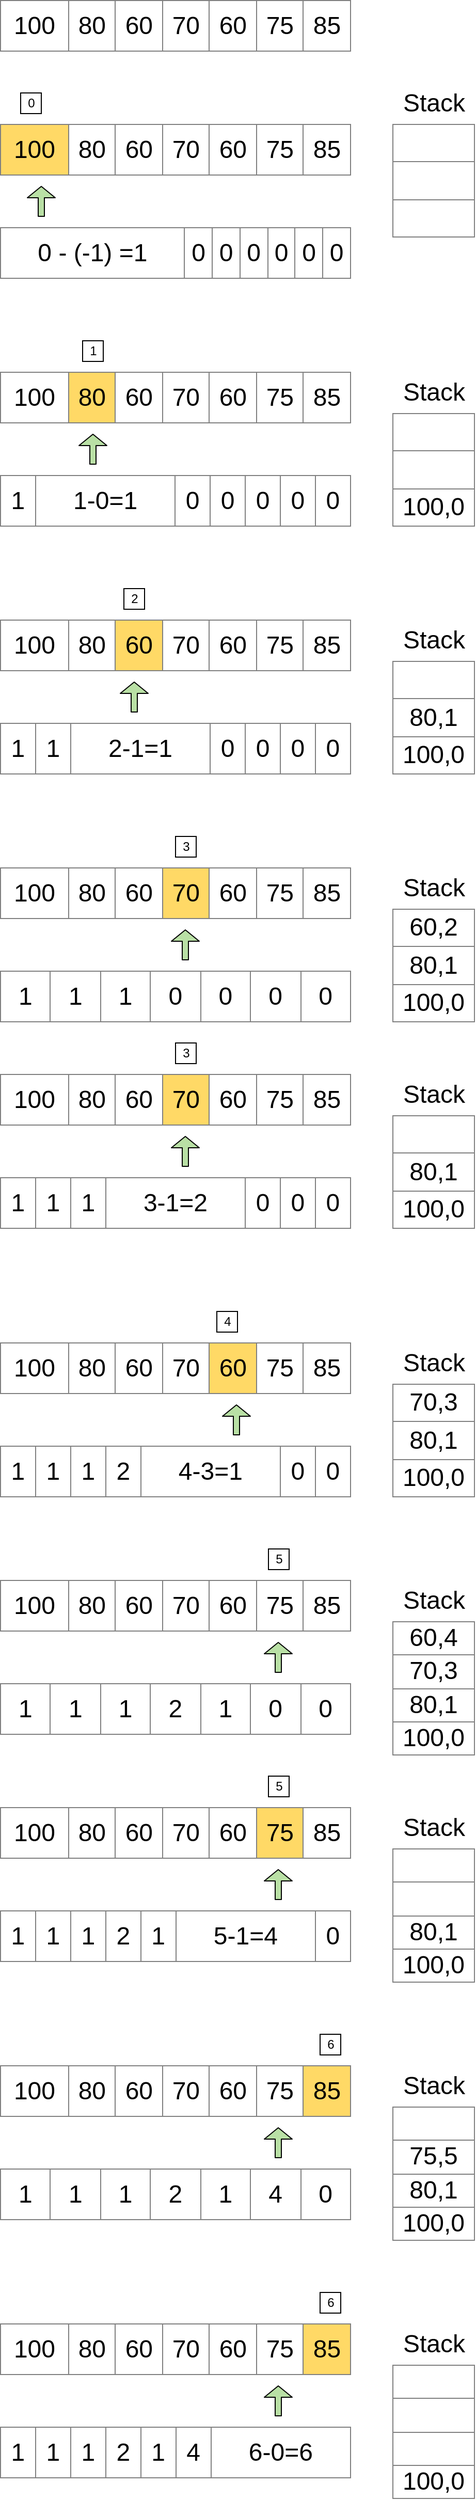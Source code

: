 <mxfile version="12.6.5" type="device"><diagram id="UGh-TFpthN-Amuy4NreV" name="Page-1"><mxGraphModel dx="1144" dy="2972" grid="1" gridSize="10" guides="1" tooltips="1" connect="1" arrows="1" fold="1" page="1" pageScale="1" pageWidth="500" pageHeight="1200" math="0" shadow="0"><root><mxCell id="0"/><mxCell id="1" parent="0"/><mxCell id="YiO8cJ9H22tDEIKThQq7-1" value="&lt;table border=&quot;1&quot; width=&quot;100%&quot; style=&quot;width: 100% ; height: 100% ; border-collapse: collapse ; font-size: 24px&quot;&gt;&lt;tbody style=&quot;font-size: 24px&quot;&gt;&lt;tr style=&quot;font-size: 24px&quot;&gt;&lt;td style=&quot;font-size: 24px&quot;&gt;100&lt;/td&gt;&lt;td style=&quot;font-size: 24px&quot;&gt;80&lt;/td&gt;&lt;td style=&quot;font-size: 24px&quot;&gt;60&lt;/td&gt;&lt;td style=&quot;font-size: 24px&quot;&gt;70&lt;/td&gt;&lt;td&gt;60&lt;/td&gt;&lt;td&gt;75&lt;/td&gt;&lt;td&gt;85&lt;/td&gt;&lt;/tr&gt;&lt;/tbody&gt;&lt;/table&gt;" style="text;html=1;strokeColor=none;fillColor=none;overflow=fill;align=center;fontSize=24;" parent="1" vertex="1"><mxGeometry x="20" y="-1170" width="340" height="50" as="geometry"/></mxCell><mxCell id="YiO8cJ9H22tDEIKThQq7-4" value="" style="shape=flexArrow;endArrow=classic;html=1;fontSize=24;width=6;endSize=3.33;fillColor=#B9E0A5;" parent="1" edge="1"><mxGeometry width="50" height="50" relative="1" as="geometry"><mxPoint x="60" y="-960" as="sourcePoint"/><mxPoint x="60" y="-990" as="targetPoint"/></mxGeometry></mxCell><mxCell id="nYMQ3XWRXorJN-snCCBr-1" value="&lt;table border=&quot;1&quot; width=&quot;100%&quot; style=&quot;width: 100% ; height: 100% ; border-collapse: collapse ; font-size: 24px&quot;&gt;&lt;tbody style=&quot;font-size: 24px&quot;&gt;&lt;tr style=&quot;font-size: 24px&quot;&gt;&lt;td style=&quot;font-size: 24px&quot;&gt;&lt;br&gt;&lt;/td&gt;&lt;/tr&gt;&lt;tr&gt;&lt;td&gt;&lt;br&gt;&lt;/td&gt;&lt;/tr&gt;&lt;tr&gt;&lt;td&gt;&lt;br&gt;&lt;/td&gt;&lt;/tr&gt;&lt;/tbody&gt;&lt;/table&gt;" style="text;html=1;strokeColor=none;fillColor=none;overflow=fill;align=center;fontSize=24;" parent="1" vertex="1"><mxGeometry x="400" y="-1050" width="80" height="110" as="geometry"/></mxCell><mxCell id="nYMQ3XWRXorJN-snCCBr-7" value="&lt;font style=&quot;font-size: 24px&quot;&gt;Stack&lt;/font&gt;" style="text;html=1;align=center;verticalAlign=middle;resizable=0;points=[];autosize=1;" parent="1" vertex="1"><mxGeometry x="400" y="-1080" width="80" height="20" as="geometry"/></mxCell><mxCell id="pFnhVYAKhxmjWtdQiogF-1" value="&lt;table border=&quot;1&quot; width=&quot;100%&quot; style=&quot;width: 100% ; height: 100% ; border-collapse: collapse ; font-size: 24px&quot;&gt;&lt;tbody style=&quot;font-size: 24px&quot;&gt;&lt;tr style=&quot;font-size: 24px&quot;&gt;&lt;td style=&quot;font-size: 24px ; background-color: rgb(255 , 217 , 102)&quot;&gt;100&lt;/td&gt;&lt;td style=&quot;font-size: 24px&quot;&gt;80&lt;/td&gt;&lt;td style=&quot;font-size: 24px&quot;&gt;60&lt;/td&gt;&lt;td style=&quot;font-size: 24px&quot;&gt;70&lt;/td&gt;&lt;td&gt;60&lt;/td&gt;&lt;td&gt;75&lt;/td&gt;&lt;td&gt;85&lt;/td&gt;&lt;/tr&gt;&lt;/tbody&gt;&lt;/table&gt;" style="text;html=1;strokeColor=none;fillColor=none;overflow=fill;align=center;fontSize=24;" vertex="1" parent="1"><mxGeometry x="20" y="-1050" width="340" height="50" as="geometry"/></mxCell><mxCell id="pFnhVYAKhxmjWtdQiogF-2" value="" style="shape=flexArrow;endArrow=classic;html=1;fontSize=24;width=6;endSize=3.33;fillColor=#B9E0A5;" edge="1" parent="1"><mxGeometry width="50" height="50" relative="1" as="geometry"><mxPoint x="110" y="-720" as="sourcePoint"/><mxPoint x="110" y="-750" as="targetPoint"/></mxGeometry></mxCell><mxCell id="pFnhVYAKhxmjWtdQiogF-3" value="&lt;table border=&quot;1&quot; width=&quot;100%&quot; style=&quot;width: 100% ; height: 100% ; border-collapse: collapse ; font-size: 24px&quot;&gt;&lt;tbody style=&quot;font-size: 24px&quot;&gt;&lt;tr style=&quot;font-size: 24px&quot;&gt;&lt;td style=&quot;font-size: 24px&quot;&gt;&lt;br&gt;&lt;/td&gt;&lt;/tr&gt;&lt;tr&gt;&lt;td&gt;&lt;br&gt;&lt;/td&gt;&lt;/tr&gt;&lt;tr&gt;&lt;td&gt;100,0&lt;/td&gt;&lt;/tr&gt;&lt;/tbody&gt;&lt;/table&gt;" style="text;html=1;strokeColor=none;fillColor=none;overflow=fill;align=center;fontSize=24;" vertex="1" parent="1"><mxGeometry x="400" y="-770" width="80" height="110" as="geometry"/></mxCell><mxCell id="pFnhVYAKhxmjWtdQiogF-4" value="&lt;font style=&quot;font-size: 24px&quot;&gt;Stack&lt;/font&gt;" style="text;html=1;align=center;verticalAlign=middle;resizable=0;points=[];autosize=1;" vertex="1" parent="1"><mxGeometry x="400" y="-800" width="80" height="20" as="geometry"/></mxCell><mxCell id="pFnhVYAKhxmjWtdQiogF-5" value="&lt;table border=&quot;1&quot; width=&quot;100%&quot; style=&quot;width: 100% ; height: 100% ; border-collapse: collapse ; font-size: 24px&quot;&gt;&lt;tbody style=&quot;font-size: 24px&quot;&gt;&lt;tr style=&quot;font-size: 24px&quot;&gt;&lt;td style=&quot;font-size: 24px&quot;&gt;100&lt;/td&gt;&lt;td style=&quot;font-size: 24px ; background-color: rgb(255 , 217 , 102)&quot;&gt;80&lt;/td&gt;&lt;td style=&quot;font-size: 24px&quot;&gt;60&lt;/td&gt;&lt;td style=&quot;font-size: 24px&quot;&gt;70&lt;/td&gt;&lt;td&gt;60&lt;/td&gt;&lt;td&gt;75&lt;/td&gt;&lt;td&gt;85&lt;/td&gt;&lt;/tr&gt;&lt;/tbody&gt;&lt;/table&gt;" style="text;html=1;strokeColor=none;fillColor=none;overflow=fill;align=center;fontSize=24;" vertex="1" parent="1"><mxGeometry x="20" y="-810" width="340" height="50" as="geometry"/></mxCell><mxCell id="pFnhVYAKhxmjWtdQiogF-6" value="&lt;table border=&quot;1&quot; width=&quot;100%&quot; style=&quot;width: 100% ; height: 100% ; border-collapse: collapse ; font-size: 24px&quot;&gt;&lt;tbody style=&quot;font-size: 24px&quot;&gt;&lt;tr style=&quot;font-size: 24px&quot;&gt;&lt;td style=&quot;font-size: 24px&quot;&gt;1&lt;/td&gt;&lt;td style=&quot;font-size: 24px&quot;&gt;1-0=1&lt;/td&gt;&lt;td style=&quot;font-size: 24px&quot;&gt;0&lt;/td&gt;&lt;td style=&quot;font-size: 24px&quot;&gt;0&lt;/td&gt;&lt;td&gt;0&lt;/td&gt;&lt;td&gt;0&lt;/td&gt;&lt;td&gt;0&lt;/td&gt;&lt;/tr&gt;&lt;/tbody&gt;&lt;/table&gt;" style="text;html=1;strokeColor=none;fillColor=none;overflow=fill;align=center;fontSize=24;" vertex="1" parent="1"><mxGeometry x="20" y="-710" width="340" height="50" as="geometry"/></mxCell><mxCell id="pFnhVYAKhxmjWtdQiogF-22" value="0" style="text;html=1;align=center;verticalAlign=middle;resizable=0;points=[];autosize=1;strokeColor=#000000;" vertex="1" parent="1"><mxGeometry x="40" y="-1080" width="20" height="20" as="geometry"/></mxCell><mxCell id="pFnhVYAKhxmjWtdQiogF-23" value="1" style="text;html=1;align=center;verticalAlign=middle;resizable=0;points=[];autosize=1;strokeColor=#000000;" vertex="1" parent="1"><mxGeometry x="100" y="-840" width="20" height="20" as="geometry"/></mxCell><mxCell id="pFnhVYAKhxmjWtdQiogF-24" value="&lt;table border=&quot;1&quot; width=&quot;100%&quot; style=&quot;width: 100% ; height: 100% ; border-collapse: collapse ; font-size: 24px&quot;&gt;&lt;tbody style=&quot;font-size: 24px&quot;&gt;&lt;tr style=&quot;font-size: 24px&quot;&gt;&lt;td style=&quot;font-size: 24px&quot;&gt;0 - (-1) =1&lt;/td&gt;&lt;td style=&quot;font-size: 24px&quot;&gt;0&lt;/td&gt;&lt;td style=&quot;font-size: 24px&quot;&gt;0&lt;/td&gt;&lt;td style=&quot;font-size: 24px&quot;&gt;0&lt;/td&gt;&lt;td&gt;0&lt;/td&gt;&lt;td&gt;0&lt;/td&gt;&lt;td&gt;0&lt;/td&gt;&lt;/tr&gt;&lt;/tbody&gt;&lt;/table&gt;" style="text;html=1;strokeColor=none;fillColor=none;overflow=fill;align=center;fontSize=24;" vertex="1" parent="1"><mxGeometry x="20" y="-950" width="340" height="50" as="geometry"/></mxCell><mxCell id="pFnhVYAKhxmjWtdQiogF-25" value="" style="shape=flexArrow;endArrow=classic;html=1;fontSize=24;width=6;endSize=3.33;fillColor=#B9E0A5;" edge="1" parent="1"><mxGeometry width="50" height="50" relative="1" as="geometry"><mxPoint x="150" y="-480" as="sourcePoint"/><mxPoint x="150" y="-510" as="targetPoint"/></mxGeometry></mxCell><mxCell id="pFnhVYAKhxmjWtdQiogF-26" value="&lt;table border=&quot;1&quot; width=&quot;100%&quot; style=&quot;width: 100% ; height: 100% ; border-collapse: collapse ; font-size: 24px&quot;&gt;&lt;tbody style=&quot;font-size: 24px&quot;&gt;&lt;tr style=&quot;font-size: 24px&quot;&gt;&lt;td style=&quot;font-size: 24px&quot;&gt;&lt;br&gt;&lt;/td&gt;&lt;/tr&gt;&lt;tr&gt;&lt;td&gt;80,1&lt;/td&gt;&lt;/tr&gt;&lt;tr&gt;&lt;td&gt;100,0&lt;/td&gt;&lt;/tr&gt;&lt;/tbody&gt;&lt;/table&gt;" style="text;html=1;strokeColor=none;fillColor=none;overflow=fill;align=center;fontSize=24;" vertex="1" parent="1"><mxGeometry x="400" y="-530" width="80" height="110" as="geometry"/></mxCell><mxCell id="pFnhVYAKhxmjWtdQiogF-27" value="&lt;font style=&quot;font-size: 24px&quot;&gt;Stack&lt;/font&gt;" style="text;html=1;align=center;verticalAlign=middle;resizable=0;points=[];autosize=1;" vertex="1" parent="1"><mxGeometry x="400" y="-560" width="80" height="20" as="geometry"/></mxCell><mxCell id="pFnhVYAKhxmjWtdQiogF-28" value="&lt;table border=&quot;1&quot; width=&quot;100%&quot; style=&quot;width: 100% ; height: 100% ; border-collapse: collapse ; font-size: 24px&quot;&gt;&lt;tbody style=&quot;font-size: 24px&quot;&gt;&lt;tr style=&quot;font-size: 24px&quot;&gt;&lt;td style=&quot;font-size: 24px&quot;&gt;100&lt;/td&gt;&lt;td style=&quot;font-size: 24px&quot;&gt;80&lt;/td&gt;&lt;td style=&quot;font-size: 24px ; background-color: rgb(255 , 217 , 102)&quot;&gt;60&lt;/td&gt;&lt;td style=&quot;font-size: 24px&quot;&gt;70&lt;/td&gt;&lt;td&gt;60&lt;/td&gt;&lt;td&gt;75&lt;/td&gt;&lt;td&gt;85&lt;/td&gt;&lt;/tr&gt;&lt;/tbody&gt;&lt;/table&gt;" style="text;html=1;strokeColor=none;fillColor=none;overflow=fill;align=center;fontSize=24;" vertex="1" parent="1"><mxGeometry x="20" y="-570" width="340" height="50" as="geometry"/></mxCell><mxCell id="pFnhVYAKhxmjWtdQiogF-29" value="&lt;table border=&quot;1&quot; width=&quot;100%&quot; style=&quot;width: 100% ; height: 100% ; border-collapse: collapse ; font-size: 24px&quot;&gt;&lt;tbody style=&quot;font-size: 24px&quot;&gt;&lt;tr style=&quot;font-size: 24px&quot;&gt;&lt;td style=&quot;font-size: 24px&quot;&gt;1&lt;/td&gt;&lt;td style=&quot;font-size: 24px&quot;&gt;1&lt;/td&gt;&lt;td style=&quot;font-size: 24px&quot;&gt;2-1=1&lt;/td&gt;&lt;td style=&quot;font-size: 24px&quot;&gt;0&lt;/td&gt;&lt;td&gt;0&lt;/td&gt;&lt;td&gt;0&lt;/td&gt;&lt;td&gt;0&lt;/td&gt;&lt;/tr&gt;&lt;/tbody&gt;&lt;/table&gt;" style="text;html=1;strokeColor=none;fillColor=none;overflow=fill;align=center;fontSize=24;" vertex="1" parent="1"><mxGeometry x="20" y="-470" width="340" height="50" as="geometry"/></mxCell><mxCell id="pFnhVYAKhxmjWtdQiogF-30" value="2" style="text;html=1;align=center;verticalAlign=middle;resizable=0;points=[];autosize=1;strokeColor=#000000;" vertex="1" parent="1"><mxGeometry x="140" y="-600" width="20" height="20" as="geometry"/></mxCell><mxCell id="pFnhVYAKhxmjWtdQiogF-31" value="" style="shape=flexArrow;endArrow=classic;html=1;fontSize=24;width=6;endSize=3.33;fillColor=#B9E0A5;" edge="1" parent="1"><mxGeometry width="50" height="50" relative="1" as="geometry"><mxPoint x="199.5" y="-240" as="sourcePoint"/><mxPoint x="199.5" y="-270" as="targetPoint"/></mxGeometry></mxCell><mxCell id="pFnhVYAKhxmjWtdQiogF-32" value="&lt;table border=&quot;1&quot; width=&quot;100%&quot; style=&quot;width: 100% ; height: 100% ; border-collapse: collapse ; font-size: 24px&quot;&gt;&lt;tbody style=&quot;font-size: 24px&quot;&gt;&lt;tr style=&quot;font-size: 24px&quot;&gt;&lt;td style=&quot;font-size: 24px&quot;&gt;60,2&lt;/td&gt;&lt;/tr&gt;&lt;tr&gt;&lt;td&gt;80,1&lt;/td&gt;&lt;/tr&gt;&lt;tr&gt;&lt;td&gt;100,0&lt;/td&gt;&lt;/tr&gt;&lt;/tbody&gt;&lt;/table&gt;" style="text;html=1;strokeColor=none;fillColor=none;overflow=fill;align=center;fontSize=24;" vertex="1" parent="1"><mxGeometry x="400" y="-290" width="80" height="110" as="geometry"/></mxCell><mxCell id="pFnhVYAKhxmjWtdQiogF-33" value="&lt;font style=&quot;font-size: 24px&quot;&gt;Stack&lt;/font&gt;" style="text;html=1;align=center;verticalAlign=middle;resizable=0;points=[];autosize=1;" vertex="1" parent="1"><mxGeometry x="400" y="-320" width="80" height="20" as="geometry"/></mxCell><mxCell id="pFnhVYAKhxmjWtdQiogF-34" value="&lt;table border=&quot;1&quot; width=&quot;100%&quot; style=&quot;width: 100% ; height: 100% ; border-collapse: collapse ; font-size: 24px&quot;&gt;&lt;tbody style=&quot;font-size: 24px&quot;&gt;&lt;tr style=&quot;font-size: 24px&quot;&gt;&lt;td style=&quot;font-size: 24px&quot;&gt;100&lt;/td&gt;&lt;td style=&quot;font-size: 24px&quot;&gt;80&lt;/td&gt;&lt;td style=&quot;font-size: 24px&quot;&gt;60&lt;/td&gt;&lt;td style=&quot;font-size: 24px ; background-color: rgb(255 , 217 , 102)&quot;&gt;70&lt;/td&gt;&lt;td&gt;60&lt;/td&gt;&lt;td&gt;75&lt;/td&gt;&lt;td&gt;85&lt;/td&gt;&lt;/tr&gt;&lt;/tbody&gt;&lt;/table&gt;" style="text;html=1;strokeColor=none;fillColor=none;overflow=fill;align=center;fontSize=24;" vertex="1" parent="1"><mxGeometry x="20" y="-330" width="340" height="50" as="geometry"/></mxCell><mxCell id="pFnhVYAKhxmjWtdQiogF-35" value="&lt;table border=&quot;1&quot; width=&quot;100%&quot; style=&quot;width: 100% ; height: 100% ; border-collapse: collapse ; font-size: 24px&quot;&gt;&lt;tbody style=&quot;font-size: 24px&quot;&gt;&lt;tr style=&quot;font-size: 24px&quot;&gt;&lt;td style=&quot;font-size: 24px&quot;&gt;1&lt;/td&gt;&lt;td style=&quot;font-size: 24px&quot;&gt;1&lt;/td&gt;&lt;td style=&quot;font-size: 24px&quot;&gt;1&lt;/td&gt;&lt;td style=&quot;font-size: 24px&quot;&gt;0&lt;/td&gt;&lt;td&gt;0&lt;/td&gt;&lt;td&gt;0&lt;/td&gt;&lt;td&gt;0&lt;/td&gt;&lt;/tr&gt;&lt;/tbody&gt;&lt;/table&gt;" style="text;html=1;strokeColor=none;fillColor=none;overflow=fill;align=center;fontSize=24;" vertex="1" parent="1"><mxGeometry x="20" y="-230" width="340" height="50" as="geometry"/></mxCell><mxCell id="pFnhVYAKhxmjWtdQiogF-36" value="3" style="text;html=1;align=center;verticalAlign=middle;resizable=0;points=[];autosize=1;strokeColor=#000000;" vertex="1" parent="1"><mxGeometry x="190" y="-360" width="20" height="20" as="geometry"/></mxCell><mxCell id="pFnhVYAKhxmjWtdQiogF-39" value="" style="shape=flexArrow;endArrow=classic;html=1;fontSize=24;width=6;endSize=3.33;fillColor=#B9E0A5;" edge="1" parent="1"><mxGeometry width="50" height="50" relative="1" as="geometry"><mxPoint x="199.5" y="-40" as="sourcePoint"/><mxPoint x="199.5" y="-70" as="targetPoint"/></mxGeometry></mxCell><mxCell id="pFnhVYAKhxmjWtdQiogF-40" value="&lt;table border=&quot;1&quot; width=&quot;100%&quot; style=&quot;width: 100% ; height: 100% ; border-collapse: collapse ; font-size: 24px&quot;&gt;&lt;tbody style=&quot;font-size: 24px&quot;&gt;&lt;tr style=&quot;font-size: 24px&quot;&gt;&lt;td style=&quot;font-size: 24px&quot;&gt;&lt;br&gt;&lt;/td&gt;&lt;/tr&gt;&lt;tr&gt;&lt;td&gt;80,1&lt;/td&gt;&lt;/tr&gt;&lt;tr&gt;&lt;td&gt;100,0&lt;/td&gt;&lt;/tr&gt;&lt;/tbody&gt;&lt;/table&gt;" style="text;html=1;strokeColor=none;fillColor=none;overflow=fill;align=center;fontSize=24;" vertex="1" parent="1"><mxGeometry x="400" y="-90" width="80" height="110" as="geometry"/></mxCell><mxCell id="pFnhVYAKhxmjWtdQiogF-41" value="&lt;font style=&quot;font-size: 24px&quot;&gt;Stack&lt;/font&gt;" style="text;html=1;align=center;verticalAlign=middle;resizable=0;points=[];autosize=1;" vertex="1" parent="1"><mxGeometry x="400" y="-120" width="80" height="20" as="geometry"/></mxCell><mxCell id="pFnhVYAKhxmjWtdQiogF-42" value="&lt;table border=&quot;1&quot; width=&quot;100%&quot; style=&quot;width: 100% ; height: 100% ; border-collapse: collapse ; font-size: 24px&quot;&gt;&lt;tbody style=&quot;font-size: 24px&quot;&gt;&lt;tr style=&quot;font-size: 24px&quot;&gt;&lt;td style=&quot;font-size: 24px&quot;&gt;100&lt;/td&gt;&lt;td style=&quot;font-size: 24px&quot;&gt;80&lt;/td&gt;&lt;td style=&quot;font-size: 24px&quot;&gt;60&lt;/td&gt;&lt;td style=&quot;font-size: 24px ; background-color: rgb(255 , 217 , 102)&quot;&gt;70&lt;/td&gt;&lt;td&gt;60&lt;/td&gt;&lt;td&gt;75&lt;/td&gt;&lt;td&gt;85&lt;/td&gt;&lt;/tr&gt;&lt;/tbody&gt;&lt;/table&gt;" style="text;html=1;strokeColor=none;fillColor=none;overflow=fill;align=center;fontSize=24;" vertex="1" parent="1"><mxGeometry x="20" y="-130" width="340" height="50" as="geometry"/></mxCell><mxCell id="pFnhVYAKhxmjWtdQiogF-43" value="&lt;table border=&quot;1&quot; width=&quot;100%&quot; style=&quot;width: 100% ; height: 100% ; border-collapse: collapse ; font-size: 24px&quot;&gt;&lt;tbody style=&quot;font-size: 24px&quot;&gt;&lt;tr style=&quot;font-size: 24px&quot;&gt;&lt;td style=&quot;font-size: 24px&quot;&gt;1&lt;/td&gt;&lt;td style=&quot;font-size: 24px&quot;&gt;1&lt;/td&gt;&lt;td style=&quot;font-size: 24px&quot;&gt;1&lt;/td&gt;&lt;td style=&quot;font-size: 24px&quot;&gt;3-1=2&lt;/td&gt;&lt;td&gt;0&lt;/td&gt;&lt;td&gt;0&lt;/td&gt;&lt;td&gt;0&lt;/td&gt;&lt;/tr&gt;&lt;/tbody&gt;&lt;/table&gt;" style="text;html=1;strokeColor=none;fillColor=none;overflow=fill;align=center;fontSize=24;" vertex="1" parent="1"><mxGeometry x="20" y="-30" width="340" height="50" as="geometry"/></mxCell><mxCell id="pFnhVYAKhxmjWtdQiogF-44" value="3" style="text;html=1;align=center;verticalAlign=middle;resizable=0;points=[];autosize=1;strokeColor=#000000;" vertex="1" parent="1"><mxGeometry x="190" y="-160" width="20" height="20" as="geometry"/></mxCell><mxCell id="pFnhVYAKhxmjWtdQiogF-51" value="" style="shape=flexArrow;endArrow=classic;html=1;fontSize=24;width=6;endSize=3.33;fillColor=#B9E0A5;" edge="1" parent="1"><mxGeometry width="50" height="50" relative="1" as="geometry"><mxPoint x="249" y="220" as="sourcePoint"/><mxPoint x="249" y="190" as="targetPoint"/></mxGeometry></mxCell><mxCell id="pFnhVYAKhxmjWtdQiogF-52" value="&lt;table border=&quot;1&quot; width=&quot;100%&quot; style=&quot;width: 100% ; height: 100% ; border-collapse: collapse ; font-size: 24px&quot;&gt;&lt;tbody style=&quot;font-size: 24px&quot;&gt;&lt;tr style=&quot;font-size: 24px&quot;&gt;&lt;td style=&quot;font-size: 24px&quot;&gt;70,3&lt;/td&gt;&lt;/tr&gt;&lt;tr&gt;&lt;td&gt;80,1&lt;/td&gt;&lt;/tr&gt;&lt;tr&gt;&lt;td&gt;100,0&lt;/td&gt;&lt;/tr&gt;&lt;/tbody&gt;&lt;/table&gt;" style="text;html=1;strokeColor=none;fillColor=none;overflow=fill;align=center;fontSize=24;" vertex="1" parent="1"><mxGeometry x="400" y="170" width="80" height="110" as="geometry"/></mxCell><mxCell id="pFnhVYAKhxmjWtdQiogF-53" value="&lt;font style=&quot;font-size: 24px&quot;&gt;Stack&lt;/font&gt;" style="text;html=1;align=center;verticalAlign=middle;resizable=0;points=[];autosize=1;" vertex="1" parent="1"><mxGeometry x="400" y="140" width="80" height="20" as="geometry"/></mxCell><mxCell id="pFnhVYAKhxmjWtdQiogF-54" value="&lt;table border=&quot;1&quot; width=&quot;100%&quot; style=&quot;width: 100% ; height: 100% ; border-collapse: collapse ; font-size: 24px&quot;&gt;&lt;tbody style=&quot;font-size: 24px&quot;&gt;&lt;tr style=&quot;font-size: 24px&quot;&gt;&lt;td style=&quot;font-size: 24px&quot;&gt;100&lt;/td&gt;&lt;td style=&quot;font-size: 24px&quot;&gt;80&lt;/td&gt;&lt;td style=&quot;font-size: 24px&quot;&gt;60&lt;/td&gt;&lt;td style=&quot;font-size: 24px&quot;&gt;70&lt;/td&gt;&lt;td style=&quot;background-color: rgb(255 , 217 , 102)&quot;&gt;60&lt;/td&gt;&lt;td&gt;75&lt;/td&gt;&lt;td&gt;85&lt;/td&gt;&lt;/tr&gt;&lt;/tbody&gt;&lt;/table&gt;" style="text;html=1;strokeColor=none;fillColor=none;overflow=fill;align=center;fontSize=24;" vertex="1" parent="1"><mxGeometry x="20" y="130" width="340" height="50" as="geometry"/></mxCell><mxCell id="pFnhVYAKhxmjWtdQiogF-55" value="&lt;table border=&quot;1&quot; width=&quot;100%&quot; style=&quot;width: 100% ; height: 100% ; border-collapse: collapse ; font-size: 24px&quot;&gt;&lt;tbody style=&quot;font-size: 24px&quot;&gt;&lt;tr style=&quot;font-size: 24px&quot;&gt;&lt;td style=&quot;font-size: 24px&quot;&gt;1&lt;/td&gt;&lt;td style=&quot;font-size: 24px&quot;&gt;1&lt;/td&gt;&lt;td style=&quot;font-size: 24px&quot;&gt;1&lt;/td&gt;&lt;td style=&quot;font-size: 24px&quot;&gt;2&lt;/td&gt;&lt;td&gt;4-3=1&lt;/td&gt;&lt;td&gt;0&lt;/td&gt;&lt;td&gt;0&lt;/td&gt;&lt;/tr&gt;&lt;/tbody&gt;&lt;/table&gt;" style="text;html=1;strokeColor=none;fillColor=none;overflow=fill;align=center;fontSize=24;" vertex="1" parent="1"><mxGeometry x="20" y="230" width="340" height="50" as="geometry"/></mxCell><mxCell id="pFnhVYAKhxmjWtdQiogF-56" value="4" style="text;html=1;align=center;verticalAlign=middle;resizable=0;points=[];autosize=1;strokeColor=#000000;" vertex="1" parent="1"><mxGeometry x="230" y="100" width="20" height="20" as="geometry"/></mxCell><mxCell id="pFnhVYAKhxmjWtdQiogF-57" value="" style="shape=flexArrow;endArrow=classic;html=1;fontSize=24;width=6;endSize=3.33;fillColor=#B9E0A5;" edge="1" parent="1"><mxGeometry width="50" height="50" relative="1" as="geometry"><mxPoint x="289.5" y="450" as="sourcePoint"/><mxPoint x="289.5" y="420" as="targetPoint"/></mxGeometry></mxCell><mxCell id="pFnhVYAKhxmjWtdQiogF-58" value="&lt;table border=&quot;1&quot; width=&quot;100%&quot; style=&quot;width: 100% ; height: 100% ; border-collapse: collapse ; font-size: 24px&quot;&gt;&lt;tbody style=&quot;font-size: 24px&quot;&gt;&lt;tr&gt;&lt;td&gt;60,4&lt;/td&gt;&lt;/tr&gt;&lt;tr style=&quot;font-size: 24px&quot;&gt;&lt;td style=&quot;font-size: 24px&quot;&gt;70,3&lt;/td&gt;&lt;/tr&gt;&lt;tr&gt;&lt;td&gt;80,1&lt;/td&gt;&lt;/tr&gt;&lt;tr&gt;&lt;td&gt;100,0&lt;/td&gt;&lt;/tr&gt;&lt;/tbody&gt;&lt;/table&gt;" style="text;html=1;strokeColor=none;fillColor=none;overflow=fill;align=center;fontSize=24;" vertex="1" parent="1"><mxGeometry x="400" y="400" width="80" height="130" as="geometry"/></mxCell><mxCell id="pFnhVYAKhxmjWtdQiogF-59" value="&lt;font style=&quot;font-size: 24px&quot;&gt;Stack&lt;/font&gt;" style="text;html=1;align=center;verticalAlign=middle;resizable=0;points=[];autosize=1;" vertex="1" parent="1"><mxGeometry x="400" y="370" width="80" height="20" as="geometry"/></mxCell><mxCell id="pFnhVYAKhxmjWtdQiogF-60" value="&lt;table border=&quot;1&quot; width=&quot;100%&quot; style=&quot;width: 100% ; height: 100% ; border-collapse: collapse ; font-size: 24px&quot;&gt;&lt;tbody style=&quot;font-size: 24px&quot;&gt;&lt;tr style=&quot;font-size: 24px&quot;&gt;&lt;td style=&quot;font-size: 24px&quot;&gt;100&lt;/td&gt;&lt;td style=&quot;font-size: 24px&quot;&gt;80&lt;/td&gt;&lt;td style=&quot;font-size: 24px&quot;&gt;60&lt;/td&gt;&lt;td style=&quot;font-size: 24px&quot;&gt;70&lt;/td&gt;&lt;td&gt;60&lt;/td&gt;&lt;td&gt;75&lt;/td&gt;&lt;td&gt;85&lt;/td&gt;&lt;/tr&gt;&lt;/tbody&gt;&lt;/table&gt;" style="text;html=1;strokeColor=none;fillColor=none;overflow=fill;align=center;fontSize=24;" vertex="1" parent="1"><mxGeometry x="20" y="360" width="340" height="50" as="geometry"/></mxCell><mxCell id="pFnhVYAKhxmjWtdQiogF-61" value="&lt;table border=&quot;1&quot; width=&quot;100%&quot; style=&quot;width: 100% ; height: 100% ; border-collapse: collapse ; font-size: 24px&quot;&gt;&lt;tbody style=&quot;font-size: 24px&quot;&gt;&lt;tr style=&quot;font-size: 24px&quot;&gt;&lt;td style=&quot;font-size: 24px&quot;&gt;1&lt;/td&gt;&lt;td style=&quot;font-size: 24px&quot;&gt;1&lt;/td&gt;&lt;td style=&quot;font-size: 24px&quot;&gt;1&lt;/td&gt;&lt;td style=&quot;font-size: 24px&quot;&gt;2&lt;/td&gt;&lt;td&gt;1&lt;/td&gt;&lt;td&gt;0&lt;/td&gt;&lt;td&gt;0&lt;/td&gt;&lt;/tr&gt;&lt;/tbody&gt;&lt;/table&gt;" style="text;html=1;strokeColor=none;fillColor=none;overflow=fill;align=center;fontSize=24;" vertex="1" parent="1"><mxGeometry x="20" y="460" width="340" height="50" as="geometry"/></mxCell><mxCell id="pFnhVYAKhxmjWtdQiogF-62" value="5" style="text;html=1;align=center;verticalAlign=middle;resizable=0;points=[];autosize=1;strokeColor=#000000;" vertex="1" parent="1"><mxGeometry x="280" y="330" width="20" height="20" as="geometry"/></mxCell><mxCell id="pFnhVYAKhxmjWtdQiogF-63" value="" style="shape=flexArrow;endArrow=classic;html=1;fontSize=24;width=6;endSize=3.33;fillColor=#B9E0A5;" edge="1" parent="1"><mxGeometry width="50" height="50" relative="1" as="geometry"><mxPoint x="289.5" y="670" as="sourcePoint"/><mxPoint x="289.5" y="640" as="targetPoint"/></mxGeometry></mxCell><mxCell id="pFnhVYAKhxmjWtdQiogF-64" value="&lt;table border=&quot;1&quot; width=&quot;100%&quot; style=&quot;width: 100% ; height: 100% ; border-collapse: collapse ; font-size: 24px&quot;&gt;&lt;tbody style=&quot;font-size: 24px&quot;&gt;&lt;tr&gt;&lt;td&gt;&lt;br&gt;&lt;/td&gt;&lt;/tr&gt;&lt;tr style=&quot;font-size: 24px&quot;&gt;&lt;td style=&quot;font-size: 24px&quot;&gt;&lt;br&gt;&lt;/td&gt;&lt;/tr&gt;&lt;tr&gt;&lt;td&gt;80,1&lt;/td&gt;&lt;/tr&gt;&lt;tr&gt;&lt;td&gt;100,0&lt;/td&gt;&lt;/tr&gt;&lt;/tbody&gt;&lt;/table&gt;" style="text;html=1;strokeColor=none;fillColor=none;overflow=fill;align=center;fontSize=24;" vertex="1" parent="1"><mxGeometry x="400" y="620" width="80" height="130" as="geometry"/></mxCell><mxCell id="pFnhVYAKhxmjWtdQiogF-65" value="&lt;font style=&quot;font-size: 24px&quot;&gt;Stack&lt;/font&gt;" style="text;html=1;align=center;verticalAlign=middle;resizable=0;points=[];autosize=1;" vertex="1" parent="1"><mxGeometry x="400" y="590" width="80" height="20" as="geometry"/></mxCell><mxCell id="pFnhVYAKhxmjWtdQiogF-66" value="&lt;table border=&quot;1&quot; width=&quot;100%&quot; style=&quot;width: 100% ; height: 100% ; border-collapse: collapse ; font-size: 24px&quot;&gt;&lt;tbody style=&quot;font-size: 24px&quot;&gt;&lt;tr style=&quot;font-size: 24px&quot;&gt;&lt;td style=&quot;font-size: 24px&quot;&gt;100&lt;/td&gt;&lt;td style=&quot;font-size: 24px&quot;&gt;80&lt;/td&gt;&lt;td style=&quot;font-size: 24px&quot;&gt;60&lt;/td&gt;&lt;td style=&quot;font-size: 24px&quot;&gt;70&lt;/td&gt;&lt;td&gt;60&lt;/td&gt;&lt;td style=&quot;background-color: rgb(255 , 217 , 102)&quot;&gt;75&lt;/td&gt;&lt;td&gt;85&lt;/td&gt;&lt;/tr&gt;&lt;/tbody&gt;&lt;/table&gt;" style="text;html=1;strokeColor=none;fillColor=none;overflow=fill;align=center;fontSize=24;" vertex="1" parent="1"><mxGeometry x="20" y="580" width="340" height="50" as="geometry"/></mxCell><mxCell id="pFnhVYAKhxmjWtdQiogF-67" value="&lt;table border=&quot;1&quot; width=&quot;100%&quot; style=&quot;width: 100% ; height: 100% ; border-collapse: collapse ; font-size: 24px&quot;&gt;&lt;tbody style=&quot;font-size: 24px&quot;&gt;&lt;tr style=&quot;font-size: 24px&quot;&gt;&lt;td style=&quot;font-size: 24px&quot;&gt;1&lt;/td&gt;&lt;td style=&quot;font-size: 24px&quot;&gt;1&lt;/td&gt;&lt;td style=&quot;font-size: 24px&quot;&gt;1&lt;/td&gt;&lt;td style=&quot;font-size: 24px&quot;&gt;2&lt;/td&gt;&lt;td&gt;1&lt;/td&gt;&lt;td&gt;5-1=4&lt;/td&gt;&lt;td&gt;0&lt;/td&gt;&lt;/tr&gt;&lt;/tbody&gt;&lt;/table&gt;" style="text;html=1;strokeColor=none;fillColor=none;overflow=fill;align=center;fontSize=24;" vertex="1" parent="1"><mxGeometry x="20" y="680" width="340" height="50" as="geometry"/></mxCell><mxCell id="pFnhVYAKhxmjWtdQiogF-68" value="5" style="text;html=1;align=center;verticalAlign=middle;resizable=0;points=[];autosize=1;strokeColor=#000000;" vertex="1" parent="1"><mxGeometry x="280" y="550" width="20" height="20" as="geometry"/></mxCell><mxCell id="pFnhVYAKhxmjWtdQiogF-69" value="" style="shape=flexArrow;endArrow=classic;html=1;fontSize=24;width=6;endSize=3.33;fillColor=#B9E0A5;" edge="1" parent="1"><mxGeometry width="50" height="50" relative="1" as="geometry"><mxPoint x="289.5" y="920" as="sourcePoint"/><mxPoint x="289.5" y="890" as="targetPoint"/></mxGeometry></mxCell><mxCell id="pFnhVYAKhxmjWtdQiogF-70" value="&lt;table border=&quot;1&quot; width=&quot;100%&quot; style=&quot;width: 100% ; height: 100% ; border-collapse: collapse ; font-size: 24px&quot;&gt;&lt;tbody style=&quot;font-size: 24px&quot;&gt;&lt;tr&gt;&lt;td&gt;&lt;br&gt;&lt;/td&gt;&lt;/tr&gt;&lt;tr style=&quot;font-size: 24px&quot;&gt;&lt;td style=&quot;font-size: 24px&quot;&gt;75,5&lt;/td&gt;&lt;/tr&gt;&lt;tr&gt;&lt;td&gt;80,1&lt;/td&gt;&lt;/tr&gt;&lt;tr&gt;&lt;td&gt;100,0&lt;/td&gt;&lt;/tr&gt;&lt;/tbody&gt;&lt;/table&gt;" style="text;html=1;strokeColor=none;fillColor=none;overflow=fill;align=center;fontSize=24;" vertex="1" parent="1"><mxGeometry x="400" y="870" width="80" height="130" as="geometry"/></mxCell><mxCell id="pFnhVYAKhxmjWtdQiogF-71" value="&lt;font style=&quot;font-size: 24px&quot;&gt;Stack&lt;/font&gt;" style="text;html=1;align=center;verticalAlign=middle;resizable=0;points=[];autosize=1;" vertex="1" parent="1"><mxGeometry x="400" y="840" width="80" height="20" as="geometry"/></mxCell><mxCell id="pFnhVYAKhxmjWtdQiogF-72" value="&lt;table border=&quot;1&quot; width=&quot;100%&quot; style=&quot;width: 100% ; height: 100% ; border-collapse: collapse ; font-size: 24px&quot;&gt;&lt;tbody style=&quot;font-size: 24px&quot;&gt;&lt;tr style=&quot;font-size: 24px&quot;&gt;&lt;td style=&quot;font-size: 24px&quot;&gt;100&lt;/td&gt;&lt;td style=&quot;font-size: 24px&quot;&gt;80&lt;/td&gt;&lt;td style=&quot;font-size: 24px&quot;&gt;60&lt;/td&gt;&lt;td style=&quot;font-size: 24px&quot;&gt;70&lt;/td&gt;&lt;td&gt;60&lt;/td&gt;&lt;td&gt;75&lt;/td&gt;&lt;td style=&quot;background-color: rgb(255 , 217 , 102)&quot;&gt;85&lt;/td&gt;&lt;/tr&gt;&lt;/tbody&gt;&lt;/table&gt;" style="text;html=1;strokeColor=none;fillColor=none;overflow=fill;align=center;fontSize=24;" vertex="1" parent="1"><mxGeometry x="20" y="830" width="340" height="50" as="geometry"/></mxCell><mxCell id="pFnhVYAKhxmjWtdQiogF-73" value="&lt;table border=&quot;1&quot; width=&quot;100%&quot; style=&quot;width: 100% ; height: 100% ; border-collapse: collapse ; font-size: 24px&quot;&gt;&lt;tbody style=&quot;font-size: 24px&quot;&gt;&lt;tr style=&quot;font-size: 24px&quot;&gt;&lt;td style=&quot;font-size: 24px&quot;&gt;1&lt;/td&gt;&lt;td style=&quot;font-size: 24px&quot;&gt;1&lt;/td&gt;&lt;td style=&quot;font-size: 24px&quot;&gt;1&lt;/td&gt;&lt;td style=&quot;font-size: 24px&quot;&gt;2&lt;/td&gt;&lt;td&gt;1&lt;/td&gt;&lt;td&gt;4&lt;/td&gt;&lt;td&gt;0&lt;/td&gt;&lt;/tr&gt;&lt;/tbody&gt;&lt;/table&gt;" style="text;html=1;strokeColor=none;fillColor=none;overflow=fill;align=center;fontSize=24;" vertex="1" parent="1"><mxGeometry x="20" y="930" width="340" height="50" as="geometry"/></mxCell><mxCell id="pFnhVYAKhxmjWtdQiogF-74" value="6" style="text;html=1;align=center;verticalAlign=middle;resizable=0;points=[];autosize=1;strokeColor=#000000;" vertex="1" parent="1"><mxGeometry x="330" y="800" width="20" height="20" as="geometry"/></mxCell><mxCell id="pFnhVYAKhxmjWtdQiogF-75" value="" style="shape=flexArrow;endArrow=classic;html=1;fontSize=24;width=6;endSize=3.33;fillColor=#B9E0A5;" edge="1" parent="1"><mxGeometry width="50" height="50" relative="1" as="geometry"><mxPoint x="289.5" y="1170" as="sourcePoint"/><mxPoint x="289.5" y="1140" as="targetPoint"/></mxGeometry></mxCell><mxCell id="pFnhVYAKhxmjWtdQiogF-76" value="&lt;table border=&quot;1&quot; width=&quot;100%&quot; style=&quot;width: 100% ; height: 100% ; border-collapse: collapse ; font-size: 24px&quot;&gt;&lt;tbody style=&quot;font-size: 24px&quot;&gt;&lt;tr&gt;&lt;td&gt;&lt;br&gt;&lt;/td&gt;&lt;/tr&gt;&lt;tr style=&quot;font-size: 24px&quot;&gt;&lt;td style=&quot;font-size: 24px&quot;&gt;&lt;br&gt;&lt;/td&gt;&lt;/tr&gt;&lt;tr&gt;&lt;td&gt;&lt;br&gt;&lt;/td&gt;&lt;/tr&gt;&lt;tr&gt;&lt;td&gt;100,0&lt;/td&gt;&lt;/tr&gt;&lt;/tbody&gt;&lt;/table&gt;" style="text;html=1;strokeColor=none;fillColor=none;overflow=fill;align=center;fontSize=24;" vertex="1" parent="1"><mxGeometry x="400" y="1120" width="80" height="130" as="geometry"/></mxCell><mxCell id="pFnhVYAKhxmjWtdQiogF-77" value="&lt;font style=&quot;font-size: 24px&quot;&gt;Stack&lt;/font&gt;" style="text;html=1;align=center;verticalAlign=middle;resizable=0;points=[];autosize=1;" vertex="1" parent="1"><mxGeometry x="400" y="1090" width="80" height="20" as="geometry"/></mxCell><mxCell id="pFnhVYAKhxmjWtdQiogF-78" value="&lt;table border=&quot;1&quot; width=&quot;100%&quot; style=&quot;width: 100% ; height: 100% ; border-collapse: collapse ; font-size: 24px&quot;&gt;&lt;tbody style=&quot;font-size: 24px&quot;&gt;&lt;tr style=&quot;font-size: 24px&quot;&gt;&lt;td style=&quot;font-size: 24px&quot;&gt;100&lt;/td&gt;&lt;td style=&quot;font-size: 24px&quot;&gt;80&lt;/td&gt;&lt;td style=&quot;font-size: 24px&quot;&gt;60&lt;/td&gt;&lt;td style=&quot;font-size: 24px&quot;&gt;70&lt;/td&gt;&lt;td&gt;60&lt;/td&gt;&lt;td&gt;75&lt;/td&gt;&lt;td style=&quot;background-color: rgb(255 , 217 , 102)&quot;&gt;85&lt;/td&gt;&lt;/tr&gt;&lt;/tbody&gt;&lt;/table&gt;" style="text;html=1;strokeColor=none;fillColor=none;overflow=fill;align=center;fontSize=24;" vertex="1" parent="1"><mxGeometry x="20" y="1080" width="340" height="50" as="geometry"/></mxCell><mxCell id="pFnhVYAKhxmjWtdQiogF-79" value="&lt;table border=&quot;1&quot; width=&quot;100%&quot; style=&quot;width: 100% ; height: 100% ; border-collapse: collapse ; font-size: 24px&quot;&gt;&lt;tbody style=&quot;font-size: 24px&quot;&gt;&lt;tr style=&quot;font-size: 24px&quot;&gt;&lt;td style=&quot;font-size: 24px&quot;&gt;1&lt;/td&gt;&lt;td style=&quot;font-size: 24px&quot;&gt;1&lt;/td&gt;&lt;td style=&quot;font-size: 24px&quot;&gt;1&lt;/td&gt;&lt;td style=&quot;font-size: 24px&quot;&gt;2&lt;/td&gt;&lt;td&gt;1&lt;/td&gt;&lt;td&gt;4&lt;/td&gt;&lt;td&gt;6-0=6&lt;/td&gt;&lt;/tr&gt;&lt;/tbody&gt;&lt;/table&gt;" style="text;html=1;strokeColor=none;fillColor=none;overflow=fill;align=center;fontSize=24;" vertex="1" parent="1"><mxGeometry x="20" y="1180" width="340" height="50" as="geometry"/></mxCell><mxCell id="pFnhVYAKhxmjWtdQiogF-80" value="6" style="text;html=1;align=center;verticalAlign=middle;resizable=0;points=[];autosize=1;strokeColor=#000000;" vertex="1" parent="1"><mxGeometry x="330" y="1050" width="20" height="20" as="geometry"/></mxCell></root></mxGraphModel></diagram></mxfile>